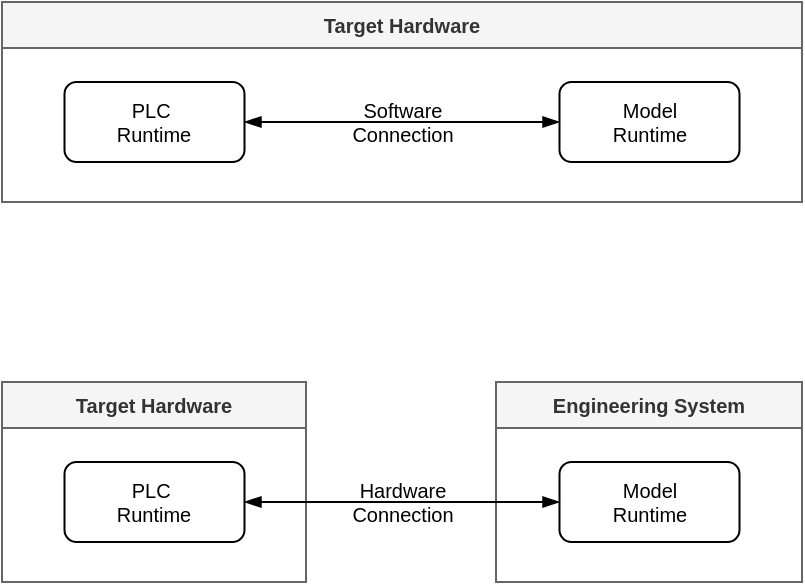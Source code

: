 <mxfile version="17.2.4" type="device" pages="4"><diagram id="prtHgNgQTEPvFCAcTncT" name="HilSilComparison"><mxGraphModel dx="525" dy="412" grid="1" gridSize="10" guides="1" tooltips="1" connect="1" arrows="1" fold="1" page="1" pageScale="1" pageWidth="595" pageHeight="1169" math="0" shadow="0"><root><mxCell id="0"/><mxCell id="1" parent="0"/><mxCell id="_ElLaJfG9daXpI2DP3XN-2" value="Target Hardware" style="swimlane;fillColor=#f5f5f5;fontColor=#333333;strokeColor=#666666;fontSize=10;" vertex="1" parent="1"><mxGeometry x="80" y="200" width="152" height="100" as="geometry"/></mxCell><mxCell id="_ElLaJfG9daXpI2DP3XN-6" value="PLC&amp;nbsp;&lt;br style=&quot;font-size: 10px;&quot;&gt;Runtime" style="rounded=1;whiteSpace=wrap;html=1;align=center;fontSize=10;" vertex="1" parent="_ElLaJfG9daXpI2DP3XN-2"><mxGeometry x="31.25" y="40" width="90" height="40" as="geometry"/></mxCell><mxCell id="_ElLaJfG9daXpI2DP3XN-4" value="Engineering System" style="swimlane;fillColor=#f5f5f5;fontColor=#333333;strokeColor=#666666;fontSize=10;" vertex="1" parent="1"><mxGeometry x="327" y="200" width="153" height="100" as="geometry"/></mxCell><mxCell id="_ElLaJfG9daXpI2DP3XN-7" value="Model&lt;br style=&quot;font-size: 10px;&quot;&gt;Runtime" style="rounded=1;whiteSpace=wrap;html=1;align=center;fontSize=10;" vertex="1" parent="_ElLaJfG9daXpI2DP3XN-4"><mxGeometry x="31.75" y="40" width="90" height="40" as="geometry"/></mxCell><mxCell id="_ElLaJfG9daXpI2DP3XN-5" value="Target Hardware" style="swimlane;fillColor=#f5f5f5;fontColor=#333333;strokeColor=#666666;fontSize=10;" vertex="1" parent="1"><mxGeometry x="80" y="10" width="400" height="100" as="geometry"/></mxCell><mxCell id="_ElLaJfG9daXpI2DP3XN-8" value="Model&lt;br style=&quot;font-size: 10px;&quot;&gt;Runtime" style="rounded=1;whiteSpace=wrap;html=1;align=center;fontSize=10;" vertex="1" parent="_ElLaJfG9daXpI2DP3XN-5"><mxGeometry x="278.75" y="40" width="90" height="40" as="geometry"/></mxCell><mxCell id="_ElLaJfG9daXpI2DP3XN-9" value="PLC&amp;nbsp;&lt;br style=&quot;font-size: 10px;&quot;&gt;Runtime" style="rounded=1;whiteSpace=wrap;html=1;align=center;fontSize=10;" vertex="1" parent="_ElLaJfG9daXpI2DP3XN-5"><mxGeometry x="31.25" y="40" width="90" height="40" as="geometry"/></mxCell><mxCell id="_ElLaJfG9daXpI2DP3XN-12" value="Software &lt;br style=&quot;font-size: 10px;&quot;&gt;Connection" style="edgeStyle=orthogonalEdgeStyle;rounded=0;orthogonalLoop=1;jettySize=auto;html=1;startArrow=blockThin;startFill=1;endArrow=blockThin;endFill=1;exitX=1;exitY=0.5;exitDx=0;exitDy=0;entryX=0;entryY=0.5;entryDx=0;entryDy=0;labelBackgroundColor=none;fontSize=10;" edge="1" parent="_ElLaJfG9daXpI2DP3XN-5" source="_ElLaJfG9daXpI2DP3XN-9" target="_ElLaJfG9daXpI2DP3XN-8"><mxGeometry relative="1" as="geometry"><mxPoint x="190.25" y="160" as="sourcePoint"/><mxPoint x="340.25" y="100" as="targetPoint"/></mxGeometry></mxCell><mxCell id="_ElLaJfG9daXpI2DP3XN-10" value="Hardware&lt;br style=&quot;font-size: 10px;&quot;&gt;Connection" style="edgeStyle=orthogonalEdgeStyle;rounded=0;orthogonalLoop=1;jettySize=auto;html=1;entryX=0;entryY=0.5;entryDx=0;entryDy=0;startArrow=blockThin;startFill=1;endArrow=blockThin;endFill=1;labelBackgroundColor=none;fontSize=10;" edge="1" parent="1" source="_ElLaJfG9daXpI2DP3XN-6" target="_ElLaJfG9daXpI2DP3XN-7"><mxGeometry relative="1" as="geometry"/></mxCell></root></mxGraphModel></diagram><diagram id="mWfGsQlFfUoYiAk8bSzI" name="MethodsOverview_CAD"><mxGraphModel dx="525" dy="412" grid="1" gridSize="10" guides="1" tooltips="1" connect="1" arrows="1" fold="1" page="1" pageScale="1" pageWidth="595" pageHeight="1169" math="0" shadow="0"><root><mxCell id="0"/><mxCell id="1" parent="0"/><mxCell id="EQ2mD6nungkJIGIY7rV2-23" value="Supplier&#10;Export from Inventor" style="swimlane;fontSize=10;startSize=30;fillColor=#f5f5f5;fontColor=#333333;strokeColor=#666666;" vertex="1" parent="1"><mxGeometry x="133" y="40" width="157" height="280" as="geometry"/></mxCell><mxCell id="gc-O0wRkhyiWBBJAoNbx-1" value=".iam" style="rounded=1;whiteSpace=wrap;html=1;fontSize=10;" vertex="1" parent="EQ2mD6nungkJIGIY7rV2-23"><mxGeometry x="17" y="50" width="50" height="30" as="geometry"/></mxCell><mxCell id="EQ2mD6nungkJIGIY7rV2-9" value=".iam" style="rounded=1;whiteSpace=wrap;html=1;fontSize=10;" vertex="1" parent="EQ2mD6nungkJIGIY7rV2-23"><mxGeometry x="17" y="110" width="50" height="30" as="geometry"/></mxCell><mxCell id="EQ2mD6nungkJIGIY7rV2-14" value=".iam" style="rounded=1;whiteSpace=wrap;html=1;fontSize=10;" vertex="1" parent="EQ2mD6nungkJIGIY7rV2-23"><mxGeometry x="17" y="170" width="50" height="30" as="geometry"/></mxCell><mxCell id="EQ2mD6nungkJIGIY7rV2-19" value=".iam" style="rounded=1;whiteSpace=wrap;html=1;fontSize=10;" vertex="1" parent="EQ2mD6nungkJIGIY7rV2-23"><mxGeometry x="17" y="230" width="50" height="30" as="geometry"/></mxCell><mxCell id="EQ2mD6nungkJIGIY7rV2-24" value="Customer&#10;Import to arbitrary CAD tool" style="swimlane;fontSize=10;startSize=30;fillColor=#f5f5f5;fontColor=#333333;strokeColor=#666666;" vertex="1" parent="1"><mxGeometry x="320" y="40" width="150" height="280" as="geometry"/></mxCell><mxCell id="EQ2mD6nungkJIGIY7rV2-5" value="CAD" style="rounded=1;whiteSpace=wrap;html=1;fontSize=10;" vertex="1" parent="EQ2mD6nungkJIGIY7rV2-24"><mxGeometry x="80" y="50" width="50" height="30" as="geometry"/></mxCell><mxCell id="EQ2mD6nungkJIGIY7rV2-12" value="CAD" style="rounded=1;whiteSpace=wrap;html=1;fontSize=10;" vertex="1" parent="EQ2mD6nungkJIGIY7rV2-24"><mxGeometry x="80" y="110" width="50" height="30" as="geometry"/></mxCell><mxCell id="EQ2mD6nungkJIGIY7rV2-17" value="CAD" style="rounded=1;whiteSpace=wrap;html=1;fontSize=10;" vertex="1" parent="EQ2mD6nungkJIGIY7rV2-24"><mxGeometry x="80" y="170" width="50" height="30" as="geometry"/></mxCell><mxCell id="EQ2mD6nungkJIGIY7rV2-22" value="CAD" style="rounded=1;whiteSpace=wrap;html=1;fontSize=10;" vertex="1" parent="EQ2mD6nungkJIGIY7rV2-24"><mxGeometry x="80" y="230" width="50" height="30" as="geometry"/></mxCell><mxCell id="EQ2mD6nungkJIGIY7rV2-2" value=".step" style="rounded=1;whiteSpace=wrap;html=1;fontSize=10;" vertex="1" parent="1"><mxGeometry x="270" y="90" width="70" height="30" as="geometry"/></mxCell><mxCell id="EQ2mD6nungkJIGIY7rV2-6" value="export&lt;br&gt;" style="edgeStyle=orthogonalEdgeStyle;rounded=0;orthogonalLoop=1;jettySize=auto;html=1;entryX=0;entryY=0.5;entryDx=0;entryDy=0;labelBackgroundColor=none;fontSize=10;startArrow=none;startFill=0;endArrow=blockThin;endFill=1;verticalAlign=bottom;" edge="1" parent="1" source="gc-O0wRkhyiWBBJAoNbx-1" target="EQ2mD6nungkJIGIY7rV2-2"><mxGeometry relative="1" as="geometry"/></mxCell><mxCell id="EQ2mD6nungkJIGIY7rV2-7" style="edgeStyle=orthogonalEdgeStyle;rounded=0;orthogonalLoop=1;jettySize=auto;html=1;entryX=0;entryY=0.5;entryDx=0;entryDy=0;labelBackgroundColor=none;fontSize=10;startArrow=none;startFill=0;endArrow=blockThin;endFill=1;" edge="1" parent="1" source="EQ2mD6nungkJIGIY7rV2-2" target="EQ2mD6nungkJIGIY7rV2-5"><mxGeometry relative="1" as="geometry"/></mxCell><mxCell id="EQ2mD6nungkJIGIY7rV2-11" value=".zip" style="rounded=1;whiteSpace=wrap;html=1;fontSize=10;" vertex="1" parent="1"><mxGeometry x="270" y="150" width="70" height="30" as="geometry"/></mxCell><mxCell id="EQ2mD6nungkJIGIY7rV2-8" value="Pack and Go&lt;br&gt;" style="edgeStyle=orthogonalEdgeStyle;rounded=0;orthogonalLoop=1;jettySize=auto;html=1;entryX=0;entryY=0.5;entryDx=0;entryDy=0;labelBackgroundColor=none;fontSize=10;startArrow=none;startFill=0;endArrow=blockThin;endFill=1;verticalAlign=bottom;" edge="1" source="EQ2mD6nungkJIGIY7rV2-9" target="EQ2mD6nungkJIGIY7rV2-11" parent="1"><mxGeometry relative="1" as="geometry"/></mxCell><mxCell id="EQ2mD6nungkJIGIY7rV2-10" style="edgeStyle=orthogonalEdgeStyle;rounded=0;orthogonalLoop=1;jettySize=auto;html=1;entryX=0;entryY=0.5;entryDx=0;entryDy=0;labelBackgroundColor=none;fontSize=10;startArrow=none;startFill=0;endArrow=blockThin;endFill=1;" edge="1" source="EQ2mD6nungkJIGIY7rV2-11" target="EQ2mD6nungkJIGIY7rV2-12" parent="1"><mxGeometry relative="1" as="geometry"/></mxCell><mxCell id="EQ2mD6nungkJIGIY7rV2-16" value="COLLADA" style="rounded=1;whiteSpace=wrap;html=1;fontSize=10;" vertex="1" parent="1"><mxGeometry x="270" y="210" width="70" height="30" as="geometry"/></mxCell><mxCell id="EQ2mD6nungkJIGIY7rV2-13" value="direct" style="edgeStyle=orthogonalEdgeStyle;rounded=0;orthogonalLoop=1;jettySize=auto;html=1;entryX=0;entryY=0.5;entryDx=0;entryDy=0;labelBackgroundColor=none;fontSize=10;startArrow=none;startFill=0;endArrow=blockThin;endFill=1;verticalAlign=bottom;" edge="1" source="EQ2mD6nungkJIGIY7rV2-14" target="EQ2mD6nungkJIGIY7rV2-16" parent="1"><mxGeometry relative="1" as="geometry"/></mxCell><mxCell id="EQ2mD6nungkJIGIY7rV2-15" style="edgeStyle=orthogonalEdgeStyle;rounded=0;orthogonalLoop=1;jettySize=auto;html=1;entryX=0;entryY=0.5;entryDx=0;entryDy=0;labelBackgroundColor=none;fontSize=10;startArrow=none;startFill=0;endArrow=blockThin;endFill=1;" edge="1" source="EQ2mD6nungkJIGIY7rV2-16" target="EQ2mD6nungkJIGIY7rV2-17" parent="1"><mxGeometry relative="1" as="geometry"/></mxCell><mxCell id="EQ2mD6nungkJIGIY7rV2-21" value="COLLADA" style="rounded=1;whiteSpace=wrap;html=1;fontSize=10;" vertex="1" parent="1"><mxGeometry x="270" y="270" width="70" height="30" as="geometry"/></mxCell><mxCell id="EQ2mD6nungkJIGIY7rV2-18" value="via 3DS Max" style="edgeStyle=orthogonalEdgeStyle;rounded=0;orthogonalLoop=1;jettySize=auto;html=1;entryX=0;entryY=0.5;entryDx=0;entryDy=0;labelBackgroundColor=none;fontSize=10;startArrow=none;startFill=0;endArrow=blockThin;endFill=1;verticalAlign=bottom;" edge="1" source="EQ2mD6nungkJIGIY7rV2-19" target="EQ2mD6nungkJIGIY7rV2-21" parent="1"><mxGeometry relative="1" as="geometry"/></mxCell><mxCell id="EQ2mD6nungkJIGIY7rV2-20" style="edgeStyle=orthogonalEdgeStyle;rounded=0;orthogonalLoop=1;jettySize=auto;html=1;entryX=0;entryY=0.5;entryDx=0;entryDy=0;labelBackgroundColor=none;fontSize=10;startArrow=none;startFill=0;endArrow=blockThin;endFill=1;" edge="1" source="EQ2mD6nungkJIGIY7rV2-21" target="EQ2mD6nungkJIGIY7rV2-22" parent="1"><mxGeometry relative="1" as="geometry"/></mxCell></root></mxGraphModel></diagram><diagram name="MethodsOverview_Modell" id="vB5YkZhhSAg3fzGUwYdd"><mxGraphModel dx="630" dy="494" grid="1" gridSize="10" guides="1" tooltips="1" connect="1" arrows="1" fold="1" page="1" pageScale="1" pageWidth="595" pageHeight="1169" math="0" shadow="0"><root><mxCell id="W-TDwsh05ccMk609hPFO-0"/><mxCell id="W-TDwsh05ccMk609hPFO-1" parent="W-TDwsh05ccMk609hPFO-0"/><mxCell id="W-TDwsh05ccMk609hPFO-2" value="Model Generation" style="swimlane;fontSize=10;startSize=30;fillColor=#f5f5f5;fontColor=#333333;strokeColor=#666666;" vertex="1" parent="W-TDwsh05ccMk609hPFO-1"><mxGeometry y="320" width="250" height="250" as="geometry"/></mxCell><mxCell id="juh_AF7GXyyniRfxhFCO-3" value=".slx" style="rounded=1;whiteSpace=wrap;html=1;fontSize=10;" vertex="1" parent="W-TDwsh05ccMk609hPFO-2"><mxGeometry x="20" y="50" width="50" height="30" as="geometry"/></mxCell><mxCell id="juh_AF7GXyyniRfxhFCO-16" style="edgeStyle=orthogonalEdgeStyle;rounded=0;orthogonalLoop=1;jettySize=auto;html=1;entryX=0;entryY=0.5;entryDx=0;entryDy=0;labelBackgroundColor=none;fontSize=10;startArrow=none;startFill=0;endArrow=blockThin;endFill=1;" edge="1" parent="W-TDwsh05ccMk609hPFO-2" source="juh_AF7GXyyniRfxhFCO-6" target="juh_AF7GXyyniRfxhFCO-7"><mxGeometry relative="1" as="geometry"/></mxCell><mxCell id="juh_AF7GXyyniRfxhFCO-6" value=".fmu" style="rounded=1;whiteSpace=wrap;html=1;fontSize=10;" vertex="1" parent="W-TDwsh05ccMk609hPFO-2"><mxGeometry x="20" y="100" width="50" height="30" as="geometry"/></mxCell><mxCell id="juh_AF7GXyyniRfxhFCO-7" value=".slx" style="rounded=1;whiteSpace=wrap;html=1;fontSize=10;" vertex="1" parent="W-TDwsh05ccMk609hPFO-2"><mxGeometry x="110" y="100" width="50" height="30" as="geometry"/></mxCell><mxCell id="juh_AF7GXyyniRfxhFCO-18" style="edgeStyle=orthogonalEdgeStyle;rounded=0;orthogonalLoop=1;jettySize=auto;html=1;entryX=0;entryY=0.5;entryDx=0;entryDy=0;labelBackgroundColor=none;fontSize=10;startArrow=none;startFill=0;endArrow=blockThin;endFill=1;" edge="1" parent="W-TDwsh05ccMk609hPFO-2" source="juh_AF7GXyyniRfxhFCO-11" target="juh_AF7GXyyniRfxhFCO-12"><mxGeometry relative="1" as="geometry"/></mxCell><mxCell id="juh_AF7GXyyniRfxhFCO-11" value=".fmu" style="rounded=1;whiteSpace=wrap;html=1;fontSize=10;" vertex="1" parent="W-TDwsh05ccMk609hPFO-2"><mxGeometry x="20" y="150" width="50" height="30" as="geometry"/></mxCell><mxCell id="juh_AF7GXyyniRfxhFCO-12" value=".slx" style="rounded=1;whiteSpace=wrap;html=1;fontSize=10;" vertex="1" parent="W-TDwsh05ccMk609hPFO-2"><mxGeometry x="110" y="150" width="50" height="30" as="geometry"/></mxCell><mxCell id="juh_AF7GXyyniRfxhFCO-13" value=".fmu" style="rounded=1;whiteSpace=wrap;html=1;fontSize=10;" vertex="1" parent="W-TDwsh05ccMk609hPFO-2"><mxGeometry x="20" y="200" width="50" height="30" as="geometry"/></mxCell><mxCell id="juh_AF7GXyyniRfxhFCO-14" value=".slx" style="rounded=1;whiteSpace=wrap;html=1;fontSize=10;" vertex="1" parent="W-TDwsh05ccMk609hPFO-2"><mxGeometry x="110" y="200" width="50" height="30" as="geometry"/></mxCell><mxCell id="juh_AF7GXyyniRfxhFCO-20" value="Model Generation" style="swimlane;fontSize=10;startSize=30;fillColor=#f5f5f5;fontColor=#333333;strokeColor=#666666;" vertex="1" parent="W-TDwsh05ccMk609hPFO-2"><mxGeometry width="250" height="250" as="geometry"/></mxCell><mxCell id="juh_AF7GXyyniRfxhFCO-21" value=".slx" style="rounded=1;whiteSpace=wrap;html=1;fontSize=10;fillColor=#dae8fc;strokeColor=#000000;" vertex="1" parent="juh_AF7GXyyniRfxhFCO-20"><mxGeometry x="20" y="50" width="50" height="30" as="geometry"/></mxCell><mxCell id="juh_AF7GXyyniRfxhFCO-22" value="Import" style="edgeStyle=orthogonalEdgeStyle;rounded=0;orthogonalLoop=1;jettySize=auto;html=1;entryX=0;entryY=0.5;entryDx=0;entryDy=0;labelBackgroundColor=none;fontSize=10;startArrow=none;startFill=0;endArrow=blockThin;endFill=1;verticalAlign=bottom;" edge="1" parent="juh_AF7GXyyniRfxhFCO-20" source="juh_AF7GXyyniRfxhFCO-23" target="juh_AF7GXyyniRfxhFCO-24"><mxGeometry relative="1" as="geometry"/></mxCell><mxCell id="juh_AF7GXyyniRfxhFCO-23" value=".fmu" style="rounded=1;whiteSpace=wrap;html=1;fontSize=10;" vertex="1" parent="juh_AF7GXyyniRfxhFCO-20"><mxGeometry x="20" y="100" width="50" height="30" as="geometry"/></mxCell><mxCell id="juh_AF7GXyyniRfxhFCO-24" value=".slx" style="rounded=1;whiteSpace=wrap;html=1;fontSize=10;fillColor=#dae8fc;strokeColor=#000000;" vertex="1" parent="juh_AF7GXyyniRfxhFCO-20"><mxGeometry x="110" y="100" width="50" height="30" as="geometry"/></mxCell><mxCell id="juh_AF7GXyyniRfxhFCO-25" value="Import" style="edgeStyle=orthogonalEdgeStyle;rounded=0;orthogonalLoop=1;jettySize=auto;html=1;entryX=0;entryY=0.5;entryDx=0;entryDy=0;labelBackgroundColor=none;fontSize=10;startArrow=none;startFill=0;endArrow=blockThin;endFill=1;verticalAlign=bottom;" edge="1" parent="juh_AF7GXyyniRfxhFCO-20" source="juh_AF7GXyyniRfxhFCO-26" target="juh_AF7GXyyniRfxhFCO-27"><mxGeometry relative="1" as="geometry"/></mxCell><mxCell id="juh_AF7GXyyniRfxhFCO-26" value=".fmu" style="rounded=1;whiteSpace=wrap;html=1;fontSize=10;" vertex="1" parent="juh_AF7GXyyniRfxhFCO-20"><mxGeometry x="20" y="150" width="50" height="30" as="geometry"/></mxCell><mxCell id="juh_AF7GXyyniRfxhFCO-27" value=".slx" style="rounded=1;whiteSpace=wrap;html=1;fontSize=10;fillColor=#dae8fc;strokeColor=#000000;" vertex="1" parent="juh_AF7GXyyniRfxhFCO-20"><mxGeometry x="110" y="150" width="50" height="30" as="geometry"/></mxCell><mxCell id="juh_AF7GXyyniRfxhFCO-36" value="Import" style="edgeStyle=orthogonalEdgeStyle;rounded=0;orthogonalLoop=1;jettySize=auto;html=1;labelBackgroundColor=none;fontSize=10;startArrow=none;startFill=0;endArrow=blockThin;endFill=1;verticalAlign=bottom;" edge="1" parent="juh_AF7GXyyniRfxhFCO-20" source="juh_AF7GXyyniRfxhFCO-28" target="juh_AF7GXyyniRfxhFCO-29"><mxGeometry relative="1" as="geometry"/></mxCell><mxCell id="juh_AF7GXyyniRfxhFCO-28" value=".fmu" style="rounded=1;whiteSpace=wrap;html=1;fontSize=10;" vertex="1" parent="juh_AF7GXyyniRfxhFCO-20"><mxGeometry x="20" y="200" width="50" height="30" as="geometry"/></mxCell><mxCell id="juh_AF7GXyyniRfxhFCO-35" style="edgeStyle=orthogonalEdgeStyle;rounded=0;orthogonalLoop=1;jettySize=auto;html=1;entryX=0;entryY=0.5;entryDx=0;entryDy=0;labelBackgroundColor=none;fontSize=10;startArrow=none;startFill=0;endArrow=blockThin;endFill=1;" edge="1" parent="juh_AF7GXyyniRfxhFCO-20" source="juh_AF7GXyyniRfxhFCO-29" target="juh_AF7GXyyniRfxhFCO-30"><mxGeometry relative="1" as="geometry"/></mxCell><mxCell id="juh_AF7GXyyniRfxhFCO-29" value=".slx" style="rounded=1;whiteSpace=wrap;html=1;fontSize=10;fillColor=#dae8fc;strokeColor=#000000;" vertex="1" parent="juh_AF7GXyyniRfxhFCO-20"><mxGeometry x="110" y="200" width="50" height="30" as="geometry"/></mxCell><mxCell id="juh_AF7GXyyniRfxhFCO-30" value="Model&lt;br&gt;Instance" style="rounded=1;whiteSpace=wrap;html=1;fontSize=10;fillColor=#dae8fc;strokeColor=#000000;" vertex="1" parent="juh_AF7GXyyniRfxhFCO-20"><mxGeometry x="180" y="200" width="50" height="30" as="geometry"/></mxCell><mxCell id="juh_AF7GXyyniRfxhFCO-4" value="PLC Environment" style="swimlane;fontSize=10;startSize=30;fillColor=#f5f5f5;fontColor=#333333;strokeColor=#666666;" vertex="1" parent="W-TDwsh05ccMk609hPFO-1"><mxGeometry x="300" y="320" width="160" height="250" as="geometry"/></mxCell><mxCell id="juh_AF7GXyyniRfxhFCO-5" value="Model Instance" style="rounded=1;whiteSpace=wrap;html=1;fontSize=10;fillColor=#d5e8d4;strokeColor=#000000;" vertex="1" parent="juh_AF7GXyyniRfxhFCO-4"><mxGeometry x="88" y="50" width="50" height="30" as="geometry"/></mxCell><mxCell id="juh_AF7GXyyniRfxhFCO-31" value="Model Instance" style="rounded=1;whiteSpace=wrap;html=1;fontSize=10;fillColor=#d5e8d4;strokeColor=#000000;" vertex="1" parent="juh_AF7GXyyniRfxhFCO-4"><mxGeometry x="88" y="100" width="50" height="30" as="geometry"/></mxCell><mxCell id="juh_AF7GXyyniRfxhFCO-32" value="Model Instance" style="rounded=1;whiteSpace=wrap;html=1;fontSize=10;fillColor=#d5e8d4;strokeColor=#000000;" vertex="1" parent="juh_AF7GXyyniRfxhFCO-4"><mxGeometry x="88" y="150" width="50" height="30" as="geometry"/></mxCell><mxCell id="juh_AF7GXyyniRfxhFCO-33" value="PLC&lt;br&gt;Runtime" style="rounded=1;whiteSpace=wrap;html=1;fontSize=10;fillColor=#d5e8d4;strokeColor=#000000;" vertex="1" parent="juh_AF7GXyyniRfxhFCO-4"><mxGeometry x="88" y="200" width="50" height="30" as="geometry"/></mxCell><mxCell id="juh_AF7GXyyniRfxhFCO-39" value="TE1420" style="edgeStyle=orthogonalEdgeStyle;rounded=0;orthogonalLoop=1;jettySize=auto;html=1;entryX=0;entryY=0.5;entryDx=0;entryDy=0;labelBackgroundColor=none;fontSize=10;startArrow=none;startFill=0;endArrow=blockThin;endFill=1;verticalAlign=bottom;" edge="1" parent="W-TDwsh05ccMk609hPFO-1" source="juh_AF7GXyyniRfxhFCO-0" target="juh_AF7GXyyniRfxhFCO-5"><mxGeometry relative="1" as="geometry"/></mxCell><mxCell id="juh_AF7GXyyniRfxhFCO-0" value=".fmu" style="rounded=1;whiteSpace=wrap;html=1;fontSize=10;" vertex="1" parent="W-TDwsh05ccMk609hPFO-1"><mxGeometry x="230" y="370" width="90" height="30" as="geometry"/></mxCell><mxCell id="juh_AF7GXyyniRfxhFCO-38" value="TE1400" style="edgeStyle=orthogonalEdgeStyle;rounded=0;orthogonalLoop=1;jettySize=auto;html=1;entryX=0;entryY=0.5;entryDx=0;entryDy=0;labelBackgroundColor=none;fontSize=10;startArrow=none;startFill=0;endArrow=blockThin;endFill=1;verticalAlign=bottom;" edge="1" parent="W-TDwsh05ccMk609hPFO-1" source="juh_AF7GXyyniRfxhFCO-8" target="juh_AF7GXyyniRfxhFCO-31"><mxGeometry relative="1" as="geometry"/></mxCell><mxCell id="juh_AF7GXyyniRfxhFCO-8" value="C / C++" style="rounded=1;whiteSpace=wrap;html=1;fontSize=10;" vertex="1" parent="W-TDwsh05ccMk609hPFO-1"><mxGeometry x="230" y="420" width="90" height="30" as="geometry"/></mxCell><mxCell id="juh_AF7GXyyniRfxhFCO-37" value="Import" style="edgeStyle=orthogonalEdgeStyle;rounded=0;orthogonalLoop=1;jettySize=auto;html=1;labelBackgroundColor=none;fontSize=10;startArrow=none;startFill=0;endArrow=blockThin;endFill=1;verticalAlign=bottom;" edge="1" parent="W-TDwsh05ccMk609hPFO-1" source="juh_AF7GXyyniRfxhFCO-9" target="juh_AF7GXyyniRfxhFCO-32"><mxGeometry relative="1" as="geometry"/></mxCell><mxCell id="juh_AF7GXyyniRfxhFCO-9" value="PLCopen" style="rounded=1;whiteSpace=wrap;html=1;fontSize=10;" vertex="1" parent="W-TDwsh05ccMk609hPFO-1"><mxGeometry x="230" y="470" width="90" height="30" as="geometry"/></mxCell><mxCell id="juh_AF7GXyyniRfxhFCO-15" value="Export" style="edgeStyle=orthogonalEdgeStyle;rounded=0;orthogonalLoop=1;jettySize=auto;html=1;entryX=0;entryY=0.5;entryDx=0;entryDy=0;labelBackgroundColor=none;fontSize=10;startArrow=none;startFill=0;endArrow=blockThin;endFill=1;verticalAlign=bottom;" edge="1" parent="W-TDwsh05ccMk609hPFO-1" source="juh_AF7GXyyniRfxhFCO-3" target="juh_AF7GXyyniRfxhFCO-0"><mxGeometry relative="1" as="geometry"/></mxCell><mxCell id="juh_AF7GXyyniRfxhFCO-17" value="Code&lt;br&gt;Generation" style="edgeStyle=orthogonalEdgeStyle;rounded=0;orthogonalLoop=1;jettySize=auto;html=1;entryX=0;entryY=0.5;entryDx=0;entryDy=0;labelBackgroundColor=none;fontSize=10;startArrow=none;startFill=0;endArrow=blockThin;endFill=1;" edge="1" parent="W-TDwsh05ccMk609hPFO-1" source="juh_AF7GXyyniRfxhFCO-7" target="juh_AF7GXyyniRfxhFCO-8"><mxGeometry relative="1" as="geometry"/></mxCell><mxCell id="juh_AF7GXyyniRfxhFCO-19" value="Code&lt;br&gt;Generation" style="edgeStyle=orthogonalEdgeStyle;rounded=0;orthogonalLoop=1;jettySize=auto;html=1;entryX=0;entryY=0.5;entryDx=0;entryDy=0;labelBackgroundColor=none;fontSize=10;startArrow=none;startFill=0;endArrow=blockThin;endFill=1;" edge="1" parent="W-TDwsh05ccMk609hPFO-1" source="juh_AF7GXyyniRfxhFCO-12" target="juh_AF7GXyyniRfxhFCO-9"><mxGeometry relative="1" as="geometry"/></mxCell><mxCell id="juh_AF7GXyyniRfxhFCO-34" value="(Realtime)&lt;br&gt;Communication" style="edgeStyle=orthogonalEdgeStyle;rounded=0;orthogonalLoop=1;jettySize=auto;html=1;entryX=0;entryY=0.5;entryDx=0;entryDy=0;labelBackgroundColor=none;fontSize=10;startArrow=blockThin;startFill=1;endArrow=blockThin;endFill=1;align=center;exitX=1;exitY=0.5;exitDx=0;exitDy=0;" edge="1" parent="W-TDwsh05ccMk609hPFO-1" source="juh_AF7GXyyniRfxhFCO-30" target="juh_AF7GXyyniRfxhFCO-33"><mxGeometry x="0.351" relative="1" as="geometry"><mxPoint x="240" y="535" as="sourcePoint"/><mxPoint as="offset"/></mxGeometry></mxCell></root></mxGraphModel></diagram><diagram name="GeneralWorkflow" id="f65spB3bRdPs2V3jaV2y"><mxGraphModel dx="760" dy="597" grid="1" gridSize="3.937" guides="1" tooltips="1" connect="1" arrows="1" fold="1" page="1" pageScale="1" pageWidth="595" pageHeight="1169" math="0" shadow="0"><root><mxCell id="ANHLMOKIUbqtMzhbFVlj-0"/><mxCell id="ANHLMOKIUbqtMzhbFVlj-1" parent="ANHLMOKIUbqtMzhbFVlj-0"/><mxCell id="ANHLMOKIUbqtMzhbFVlj-15" value=".fmu" style="rounded=1;whiteSpace=wrap;html=1;fontSize=10;" vertex="1" parent="ANHLMOKIUbqtMzhbFVlj-1"><mxGeometry x="80" y="110" width="50" height="30" as="geometry"/></mxCell><mxCell id="PJ1AN5VNRcJ27iGyHwtq-0" value="Geometry and&#10;Kinematization" style="swimlane;horizontal=0;fontSize=10;strokeColor=#666666;startSize=25;fillColor=#f5f5f5;fontColor=#333333;dashed=1;" vertex="1" parent="ANHLMOKIUbqtMzhbFVlj-1"><mxGeometry x="10" y="250" width="580" height="120" as="geometry"/></mxCell><mxCell id="fnheVzZHtpeK4Ez6JqDG-0" value="Pure Geometry" style="rounded=1;whiteSpace=wrap;html=1;fontSize=10;" vertex="1" parent="PJ1AN5VNRcJ27iGyHwtq-0"><mxGeometry x="55" y="20" width="50" height="30" as="geometry"/></mxCell><mxCell id="fnheVzZHtpeK4Ez6JqDG-1" value="Geometry and Kinematization" style="rounded=1;whiteSpace=wrap;html=1;fontSize=10;" vertex="1" parent="PJ1AN5VNRcJ27iGyHwtq-0"><mxGeometry x="40" y="70" width="80" height="30" as="geometry"/></mxCell><mxCell id="fnheVzZHtpeK4Ez6JqDG-18" style="edgeStyle=orthogonalEdgeStyle;rounded=0;orthogonalLoop=1;jettySize=auto;html=1;entryX=0;entryY=0.5;entryDx=0;entryDy=0;labelBackgroundColor=none;fontSize=10;startArrow=none;startFill=0;endArrow=blockThin;endFill=1;" edge="1" parent="PJ1AN5VNRcJ27iGyHwtq-0" source="fnheVzZHtpeK4Ez6JqDG-12" target="fnheVzZHtpeK4Ez6JqDG-13"><mxGeometry relative="1" as="geometry"/></mxCell><mxCell id="fnheVzZHtpeK4Ez6JqDG-20" style="edgeStyle=orthogonalEdgeStyle;rounded=0;orthogonalLoop=1;jettySize=auto;html=1;entryX=0;entryY=0.5;entryDx=0;entryDy=0;labelBackgroundColor=none;fontSize=10;startArrow=none;startFill=0;endArrow=blockThin;endFill=1;" edge="1" parent="PJ1AN5VNRcJ27iGyHwtq-0" source="fnheVzZHtpeK4Ez6JqDG-12" target="fnheVzZHtpeK4Ez6JqDG-14"><mxGeometry relative="1" as="geometry"><Array as="points"><mxPoint x="305" y="60"/><mxPoint x="305" y="89"/><mxPoint x="396" y="89"/><mxPoint x="396" y="60"/></Array></mxGeometry></mxCell><mxCell id="fnheVzZHtpeK4Ez6JqDG-12" value="Import&lt;br&gt;Geometry" style="rounded=1;whiteSpace=wrap;html=1;fontSize=10;" vertex="1" parent="PJ1AN5VNRcJ27iGyHwtq-0"><mxGeometry x="250" y="45" width="50" height="30" as="geometry"/></mxCell><mxCell id="fnheVzZHtpeK4Ez6JqDG-16" style="edgeStyle=orthogonalEdgeStyle;rounded=0;orthogonalLoop=1;jettySize=auto;html=1;entryX=0;entryY=0.5;entryDx=0;entryDy=0;labelBackgroundColor=none;fontSize=10;startArrow=none;startFill=0;endArrow=blockThin;endFill=1;" edge="1" parent="PJ1AN5VNRcJ27iGyHwtq-0" source="fnheVzZHtpeK4Ez6JqDG-13" target="fnheVzZHtpeK4Ez6JqDG-14"><mxGeometry relative="1" as="geometry"/></mxCell><mxCell id="fnheVzZHtpeK4Ez6JqDG-13" value="Recreate&lt;br&gt;Kinematization" style="rounded=1;whiteSpace=wrap;html=1;fontSize=10;" vertex="1" parent="PJ1AN5VNRcJ27iGyHwtq-0"><mxGeometry x="320" y="45" width="70" height="30" as="geometry"/></mxCell><mxCell id="fnheVzZHtpeK4Ez6JqDG-17" style="edgeStyle=orthogonalEdgeStyle;rounded=0;orthogonalLoop=1;jettySize=auto;html=1;entryX=0;entryY=0.5;entryDx=0;entryDy=0;labelBackgroundColor=none;fontSize=10;startArrow=none;startFill=0;endArrow=blockThin;endFill=1;" edge="1" parent="PJ1AN5VNRcJ27iGyHwtq-0" source="fnheVzZHtpeK4Ez6JqDG-14" target="fnheVzZHtpeK4Ez6JqDG-15"><mxGeometry relative="1" as="geometry"/></mxCell><mxCell id="fnheVzZHtpeK4Ez6JqDG-14" value="Interface&lt;br&gt;to PLC" style="rounded=1;whiteSpace=wrap;html=1;fontSize=10;" vertex="1" parent="PJ1AN5VNRcJ27iGyHwtq-0"><mxGeometry x="410" y="45" width="70" height="30" as="geometry"/></mxCell><mxCell id="fnheVzZHtpeK4Ez6JqDG-15" value="Visualize&lt;br&gt;PLC" style="rounded=1;whiteSpace=wrap;html=1;fontSize=10;" vertex="1" parent="PJ1AN5VNRcJ27iGyHwtq-0"><mxGeometry x="500" y="45" width="70" height="30" as="geometry"/></mxCell><mxCell id="PJ1AN5VNRcJ27iGyHwtq-1" value="PLC Code" style="swimlane;horizontal=0;fontSize=10;strokeColor=#666666;startSize=25;fillColor=#f5f5f5;fontColor=#333333;dashed=1;" vertex="1" parent="ANHLMOKIUbqtMzhbFVlj-1"><mxGeometry x="10" y="390" width="580" height="70" as="geometry"/></mxCell><mxCell id="fnheVzZHtpeK4Ez6JqDG-4" value="Source Code" style="rounded=1;whiteSpace=wrap;html=1;fontSize=10;" vertex="1" parent="PJ1AN5VNRcJ27iGyHwtq-1"><mxGeometry x="40" y="20" width="80" height="30" as="geometry"/></mxCell><mxCell id="fnheVzZHtpeK4Ez6JqDG-26" style="edgeStyle=orthogonalEdgeStyle;rounded=0;orthogonalLoop=1;jettySize=auto;html=1;entryX=0;entryY=0.5;entryDx=0;entryDy=0;labelBackgroundColor=none;fontSize=10;startArrow=none;startFill=0;endArrow=blockThin;endFill=1;" edge="1" parent="PJ1AN5VNRcJ27iGyHwtq-1" source="fnheVzZHtpeK4Ez6JqDG-21" target="fnheVzZHtpeK4Ez6JqDG-22"><mxGeometry relative="1" as="geometry"/></mxCell><mxCell id="fnheVzZHtpeK4Ez6JqDG-21" value="Import&lt;br&gt;Code" style="rounded=1;whiteSpace=wrap;html=1;fontSize=10;" vertex="1" parent="PJ1AN5VNRcJ27iGyHwtq-1"><mxGeometry x="249.837" y="19.997" width="50" height="30" as="geometry"/></mxCell><mxCell id="fnheVzZHtpeK4Ez6JqDG-25" style="edgeStyle=orthogonalEdgeStyle;rounded=0;orthogonalLoop=1;jettySize=auto;html=1;entryX=0;entryY=0.5;entryDx=0;entryDy=0;labelBackgroundColor=none;fontSize=10;startArrow=none;startFill=0;endArrow=blockThin;endFill=1;" edge="1" parent="PJ1AN5VNRcJ27iGyHwtq-1" source="fnheVzZHtpeK4Ez6JqDG-22" target="fnheVzZHtpeK4Ez6JqDG-23"><mxGeometry relative="1" as="geometry"/></mxCell><mxCell id="fnheVzZHtpeK4Ez6JqDG-22" value="Link with Hardware" style="rounded=1;whiteSpace=wrap;html=1;fontSize=10;" vertex="1" parent="PJ1AN5VNRcJ27iGyHwtq-1"><mxGeometry x="324.647" y="19.997" width="50" height="30" as="geometry"/></mxCell><mxCell id="fnheVzZHtpeK4Ez6JqDG-23" value="PLC&lt;br&gt;Runtime" style="rounded=1;whiteSpace=wrap;html=1;fontSize=10;" vertex="1" parent="PJ1AN5VNRcJ27iGyHwtq-1"><mxGeometry x="509.997" y="19.997" width="50" height="30" as="geometry"/></mxCell><mxCell id="PJ1AN5VNRcJ27iGyHwtq-2" value="Behaviour model" style="swimlane;horizontal=0;fontSize=10;strokeColor=#666666;startSize=25;fillColor=#f5f5f5;fontColor=#333333;dashed=1;" vertex="1" parent="ANHLMOKIUbqtMzhbFVlj-1"><mxGeometry x="10" y="480" width="580" height="110.55" as="geometry"/></mxCell><mxCell id="fnheVzZHtpeK4Ez6JqDG-5" value="Model" style="rounded=1;whiteSpace=wrap;html=1;fontSize=10;" vertex="1" parent="PJ1AN5VNRcJ27iGyHwtq-2"><mxGeometry x="40" y="40.27" width="80" height="30" as="geometry"/></mxCell><mxCell id="fnheVzZHtpeK4Ez6JqDG-28" value="Import&lt;br&gt;Model" style="rounded=1;whiteSpace=wrap;html=1;fontSize=10;" vertex="1" parent="PJ1AN5VNRcJ27iGyHwtq-2"><mxGeometry x="269.524" y="16.064" width="50" height="30" as="geometry"/></mxCell><mxCell id="fnheVzZHtpeK4Ez6JqDG-29" value="Setup&lt;br&gt;Simulation" style="rounded=1;whiteSpace=wrap;html=1;fontSize=10;" vertex="1" parent="PJ1AN5VNRcJ27iGyHwtq-2"><mxGeometry x="269.524" y="61.334" width="50" height="30" as="geometry"/></mxCell><mxCell id="fnheVzZHtpeK4Ez6JqDG-38" value="Create&lt;br&gt;PLC Object" style="rounded=1;whiteSpace=wrap;html=1;fontSize=10;" vertex="1" parent="PJ1AN5VNRcJ27iGyHwtq-2"><mxGeometry x="364.01" y="16.06" width="61.18" height="30" as="geometry"/></mxCell><mxCell id="fnheVzZHtpeK4Ez6JqDG-37" style="edgeStyle=orthogonalEdgeStyle;rounded=0;orthogonalLoop=1;jettySize=auto;html=1;labelBackgroundColor=none;fontSize=10;startArrow=none;startFill=0;endArrow=blockThin;endFill=1;entryX=0;entryY=0.5;entryDx=0;entryDy=0;" edge="1" parent="PJ1AN5VNRcJ27iGyHwtq-2" source="fnheVzZHtpeK4Ez6JqDG-28" target="fnheVzZHtpeK4Ez6JqDG-38"><mxGeometry relative="1" as="geometry"><mxPoint x="364.015" y="31.064" as="targetPoint"/></mxGeometry></mxCell><mxCell id="PJ1AN5VNRcJ27iGyHwtq-3" value="Documentation" style="swimlane;horizontal=0;fontSize=10;strokeColor=#666666;startSize=25;fillColor=#f5f5f5;fontColor=#333333;dashed=1;" vertex="1" parent="ANHLMOKIUbqtMzhbFVlj-1"><mxGeometry x="10" y="600.39" width="580" height="90" as="geometry"/></mxCell><mxCell id="fnheVzZHtpeK4Ez6JqDG-6" value="Documentation" style="rounded=1;whiteSpace=wrap;html=1;fontSize=10;" vertex="1" parent="PJ1AN5VNRcJ27iGyHwtq-3"><mxGeometry x="40" y="30" width="80" height="30" as="geometry"/></mxCell><mxCell id="fnheVzZHtpeK4Ez6JqDG-2" style="edgeStyle=orthogonalEdgeStyle;rounded=0;orthogonalLoop=1;jettySize=auto;html=1;entryX=-0.029;entryY=0.06;entryDx=0;entryDy=0;labelBackgroundColor=none;fontSize=10;startArrow=none;startFill=0;endArrow=blockThin;endFill=1;entryPerimeter=0;" edge="1" parent="ANHLMOKIUbqtMzhbFVlj-1" source="fnheVzZHtpeK4Ez6JqDG-0" target="aeWgYh5-cnGkG8KzXFzN-1"><mxGeometry relative="1" as="geometry"><Array as="points"/></mxGeometry></mxCell><mxCell id="fnheVzZHtpeK4Ez6JqDG-7" value=".step&lt;br&gt;.iges" style="edgeLabel;html=1;align=center;verticalAlign=middle;resizable=0;points=[];fontSize=10;labelBackgroundColor=none;" vertex="1" connectable="0" parent="fnheVzZHtpeK4Ez6JqDG-2"><mxGeometry x="-0.839" y="1" relative="1" as="geometry"><mxPoint x="16" y="1" as="offset"/></mxGeometry></mxCell><mxCell id="fnheVzZHtpeK4Ez6JqDG-3" value="COLLADA&lt;br&gt;or native" style="edgeStyle=orthogonalEdgeStyle;rounded=0;orthogonalLoop=1;jettySize=auto;html=1;entryX=0.025;entryY=0.063;entryDx=0;entryDy=0;labelBackgroundColor=none;fontSize=10;startArrow=none;startFill=0;endArrow=none;endFill=0;exitX=1;exitY=0.5;exitDx=0;exitDy=0;align=center;entryPerimeter=0;" edge="1" parent="ANHLMOKIUbqtMzhbFVlj-1" source="fnheVzZHtpeK4Ez6JqDG-1" target="aeWgYh5-cnGkG8KzXFzN-1"><mxGeometry x="-0.537" relative="1" as="geometry"><Array as="points"><mxPoint x="190" y="335"/><mxPoint x="190" y="285"/><mxPoint x="209" y="285"/></Array><mxPoint as="offset"/></mxGeometry></mxCell><mxCell id="fnheVzZHtpeK4Ez6JqDG-10" style="edgeStyle=orthogonalEdgeStyle;rounded=0;orthogonalLoop=1;jettySize=auto;html=1;labelBackgroundColor=none;fontSize=10;startArrow=none;startFill=0;endArrow=blockThin;endFill=1;entryX=0.025;entryY=0.916;entryDx=0;entryDy=0;entryPerimeter=0;" edge="1" parent="ANHLMOKIUbqtMzhbFVlj-1" source="fnheVzZHtpeK4Ez6JqDG-6" target="aeWgYh5-cnGkG8KzXFzN-1"><mxGeometry relative="1" as="geometry"><mxPoint x="210" y="490" as="targetPoint"/><Array as="points"/></mxGeometry></mxCell><mxCell id="fnheVzZHtpeK4Ez6JqDG-8" style="edgeStyle=orthogonalEdgeStyle;rounded=0;orthogonalLoop=1;jettySize=auto;html=1;entryX=0.002;entryY=0.403;entryDx=0;entryDy=0;entryPerimeter=0;labelBackgroundColor=none;fontSize=10;startArrow=none;startFill=0;endArrow=blockThin;endFill=1;" edge="1" parent="ANHLMOKIUbqtMzhbFVlj-1" source="fnheVzZHtpeK4Ez6JqDG-4" target="aeWgYh5-cnGkG8KzXFzN-1"><mxGeometry relative="1" as="geometry"/></mxCell><mxCell id="aeWgYh5-cnGkG8KzXFzN-1" value="&lt;div&gt;&lt;span&gt;DataStructure.zip&lt;/span&gt;&lt;/div&gt;" style="rounded=1;whiteSpace=wrap;html=1;fontSize=10;strokeColor=#000000;align=center;horizontal=0;" vertex="1" parent="ANHLMOKIUbqtMzhbFVlj-1"><mxGeometry x="210" y="260" width="30" height="410" as="geometry"/></mxCell><mxCell id="fnheVzZHtpeK4Ez6JqDG-11" style="edgeStyle=orthogonalEdgeStyle;rounded=0;orthogonalLoop=1;jettySize=auto;html=1;labelBackgroundColor=none;fontSize=10;startArrow=none;startFill=0;endArrow=blockThin;endFill=1;" edge="1" parent="ANHLMOKIUbqtMzhbFVlj-1" source="fnheVzZHtpeK4Ez6JqDG-5"><mxGeometry relative="1" as="geometry"><mxPoint x="209" y="535" as="targetPoint"/></mxGeometry></mxCell><mxCell id="fnheVzZHtpeK4Ez6JqDG-19" style="edgeStyle=orthogonalEdgeStyle;rounded=0;orthogonalLoop=1;jettySize=auto;html=1;labelBackgroundColor=none;fontSize=10;startArrow=none;startFill=0;endArrow=blockThin;endFill=1;exitX=0.973;exitY=0.122;exitDx=0;exitDy=0;exitPerimeter=0;" edge="1" parent="ANHLMOKIUbqtMzhbFVlj-1" source="aeWgYh5-cnGkG8KzXFzN-1" target="fnheVzZHtpeK4Ez6JqDG-12"><mxGeometry relative="1" as="geometry"><Array as="points"/></mxGeometry></mxCell><mxCell id="fnheVzZHtpeK4Ez6JqDG-24" style="edgeStyle=orthogonalEdgeStyle;rounded=0;orthogonalLoop=1;jettySize=auto;html=1;entryX=0.5;entryY=1;entryDx=0;entryDy=0;labelBackgroundColor=none;fontSize=10;startArrow=none;startFill=0;endArrow=blockThin;endFill=1;" edge="1" parent="ANHLMOKIUbqtMzhbFVlj-1" source="fnheVzZHtpeK4Ez6JqDG-23" target="fnheVzZHtpeK4Ez6JqDG-15"><mxGeometry relative="1" as="geometry"/></mxCell><mxCell id="fnheVzZHtpeK4Ez6JqDG-27" style="edgeStyle=orthogonalEdgeStyle;rounded=0;orthogonalLoop=1;jettySize=auto;html=1;labelBackgroundColor=none;fontSize=10;startArrow=none;startFill=0;endArrow=blockThin;endFill=1;exitX=1.004;exitY=0.403;exitDx=0;exitDy=0;exitPerimeter=0;" edge="1" parent="ANHLMOKIUbqtMzhbFVlj-1" source="aeWgYh5-cnGkG8KzXFzN-1" target="fnheVzZHtpeK4Ez6JqDG-21"><mxGeometry relative="1" as="geometry"/></mxCell><mxCell id="fnheVzZHtpeK4Ez6JqDG-30" style="edgeStyle=orthogonalEdgeStyle;rounded=0;orthogonalLoop=1;jettySize=auto;html=1;labelBackgroundColor=none;fontSize=10;startArrow=none;startFill=0;endArrow=blockThin;endFill=1;exitX=0.989;exitY=0.673;exitDx=0;exitDy=0;exitPerimeter=0;" edge="1" parent="ANHLMOKIUbqtMzhbFVlj-1" source="aeWgYh5-cnGkG8KzXFzN-1" target="fnheVzZHtpeK4Ez6JqDG-28"><mxGeometry relative="1" as="geometry"/></mxCell><mxCell id="fnheVzZHtpeK4Ez6JqDG-31" value="Or" style="edgeStyle=orthogonalEdgeStyle;rounded=0;orthogonalLoop=1;jettySize=auto;html=1;labelBackgroundColor=none;fontSize=10;startArrow=none;startFill=0;endArrow=blockThin;endFill=1;exitX=0.987;exitY=0.673;exitDx=0;exitDy=0;exitPerimeter=0;verticalAlign=bottom;" edge="1" parent="ANHLMOKIUbqtMzhbFVlj-1" source="aeWgYh5-cnGkG8KzXFzN-1" target="fnheVzZHtpeK4Ez6JqDG-29"><mxGeometry x="-0.721" relative="1" as="geometry"><mxPoint as="offset"/></mxGeometry></mxCell><mxCell id="fnheVzZHtpeK4Ez6JqDG-33" style="edgeStyle=orthogonalEdgeStyle;rounded=0;orthogonalLoop=1;jettySize=auto;html=1;entryX=0.75;entryY=1;entryDx=0;entryDy=0;labelBackgroundColor=none;fontSize=10;startArrow=blockThin;startFill=1;endArrow=blockThin;endFill=1;exitX=0.75;exitY=0;exitDx=0;exitDy=0;" edge="1" parent="ANHLMOKIUbqtMzhbFVlj-1" source="fnheVzZHtpeK4Ez6JqDG-34" target="fnheVzZHtpeK4Ez6JqDG-23"><mxGeometry relative="1" as="geometry"><mxPoint x="559" y="559" as="sourcePoint"/></mxGeometry></mxCell><mxCell id="fnheVzZHtpeK4Ez6JqDG-34" value="Model&lt;br&gt;Runtime" style="rounded=1;whiteSpace=wrap;html=1;fontSize=10;" vertex="1" parent="ANHLMOKIUbqtMzhbFVlj-1"><mxGeometry x="520.001" y="541.331" width="50" height="30" as="geometry"/></mxCell><mxCell id="fnheVzZHtpeK4Ez6JqDG-36" style="edgeStyle=orthogonalEdgeStyle;rounded=0;orthogonalLoop=1;jettySize=auto;html=1;entryX=0;entryY=0.5;entryDx=0;entryDy=0;labelBackgroundColor=none;fontSize=10;startArrow=none;startFill=0;endArrow=blockThin;endFill=1;" edge="1" parent="ANHLMOKIUbqtMzhbFVlj-1" source="fnheVzZHtpeK4Ez6JqDG-29" target="fnheVzZHtpeK4Ez6JqDG-34"><mxGeometry relative="1" as="geometry"/></mxCell><mxCell id="fnheVzZHtpeK4Ez6JqDG-39" style="edgeStyle=orthogonalEdgeStyle;rounded=0;orthogonalLoop=1;jettySize=auto;html=1;entryX=0.25;entryY=1;entryDx=0;entryDy=0;labelBackgroundColor=none;fontSize=10;startArrow=none;startFill=0;endArrow=blockThin;endFill=1;" edge="1" parent="ANHLMOKIUbqtMzhbFVlj-1" source="fnheVzZHtpeK4Ez6JqDG-38" target="fnheVzZHtpeK4Ez6JqDG-23"><mxGeometry relative="1" as="geometry"/></mxCell></root></mxGraphModel></diagram></mxfile>